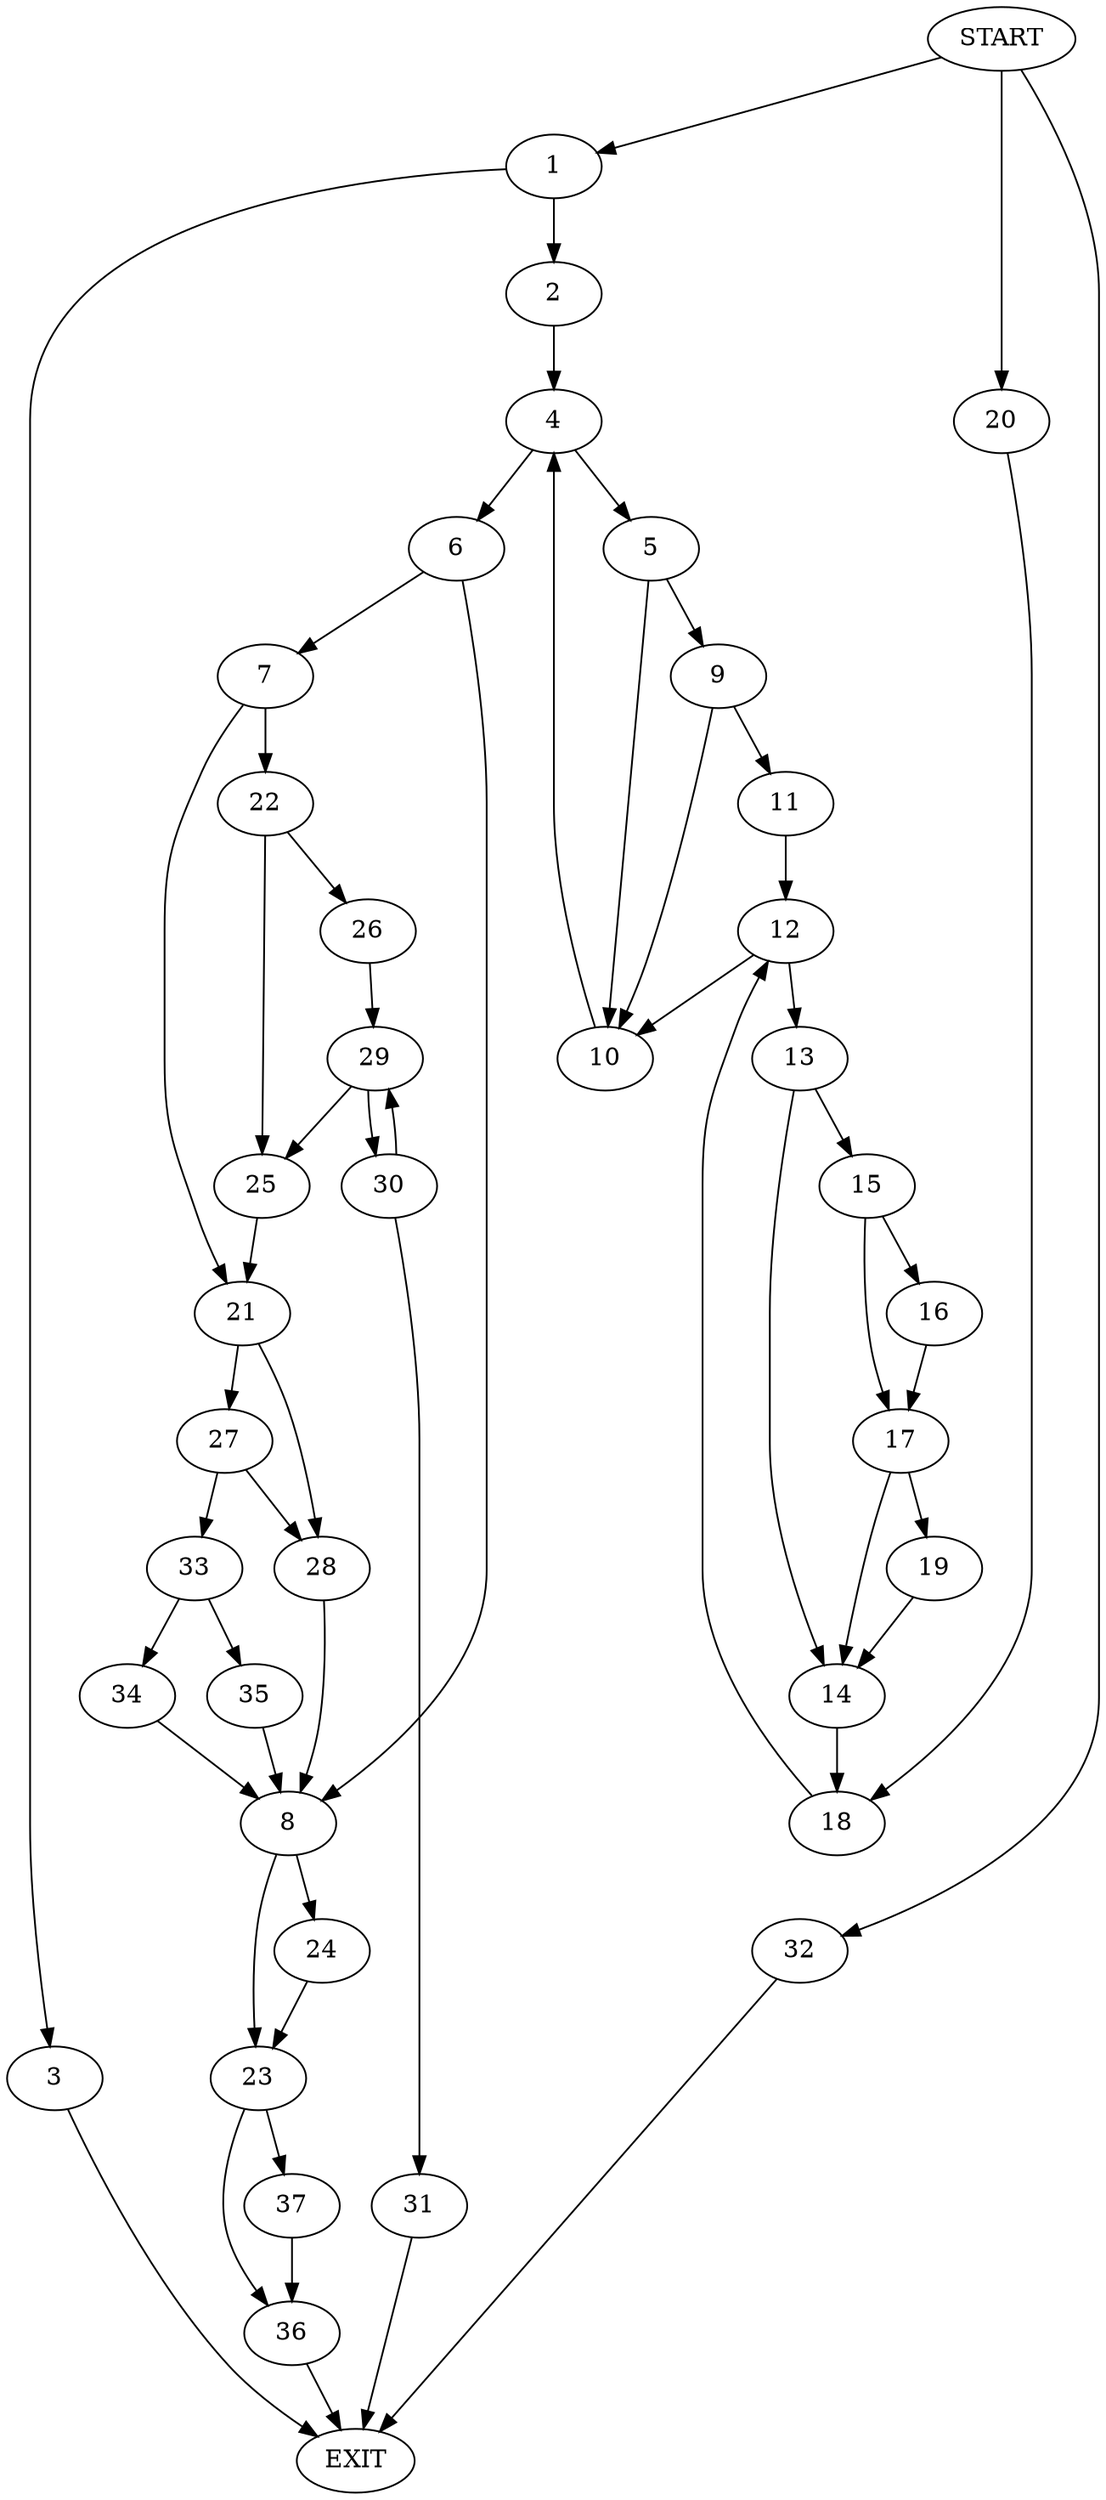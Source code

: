 digraph {
0 [label="START"]
38 [label="EXIT"]
0 -> 1
1 -> 2
1 -> 3
2 -> 4
3 -> 38
4 -> 5
4 -> 6
6 -> 7
6 -> 8
5 -> 9
5 -> 10
10 -> 4
9 -> 11
9 -> 10
11 -> 12
12 -> 10
12 -> 13
13 -> 14
13 -> 15
15 -> 16
15 -> 17
14 -> 18
16 -> 17
17 -> 19
17 -> 14
19 -> 14
18 -> 12
0 -> 20
20 -> 18
7 -> 21
7 -> 22
8 -> 23
8 -> 24
22 -> 25
22 -> 26
21 -> 27
21 -> 28
25 -> 21
26 -> 29
29 -> 25
29 -> 30
30 -> 29
30 -> 31
31 -> 38
0 -> 32
32 -> 38
27 -> 33
27 -> 28
28 -> 8
33 -> 34
33 -> 35
35 -> 8
34 -> 8
24 -> 23
23 -> 36
23 -> 37
36 -> 38
37 -> 36
}
